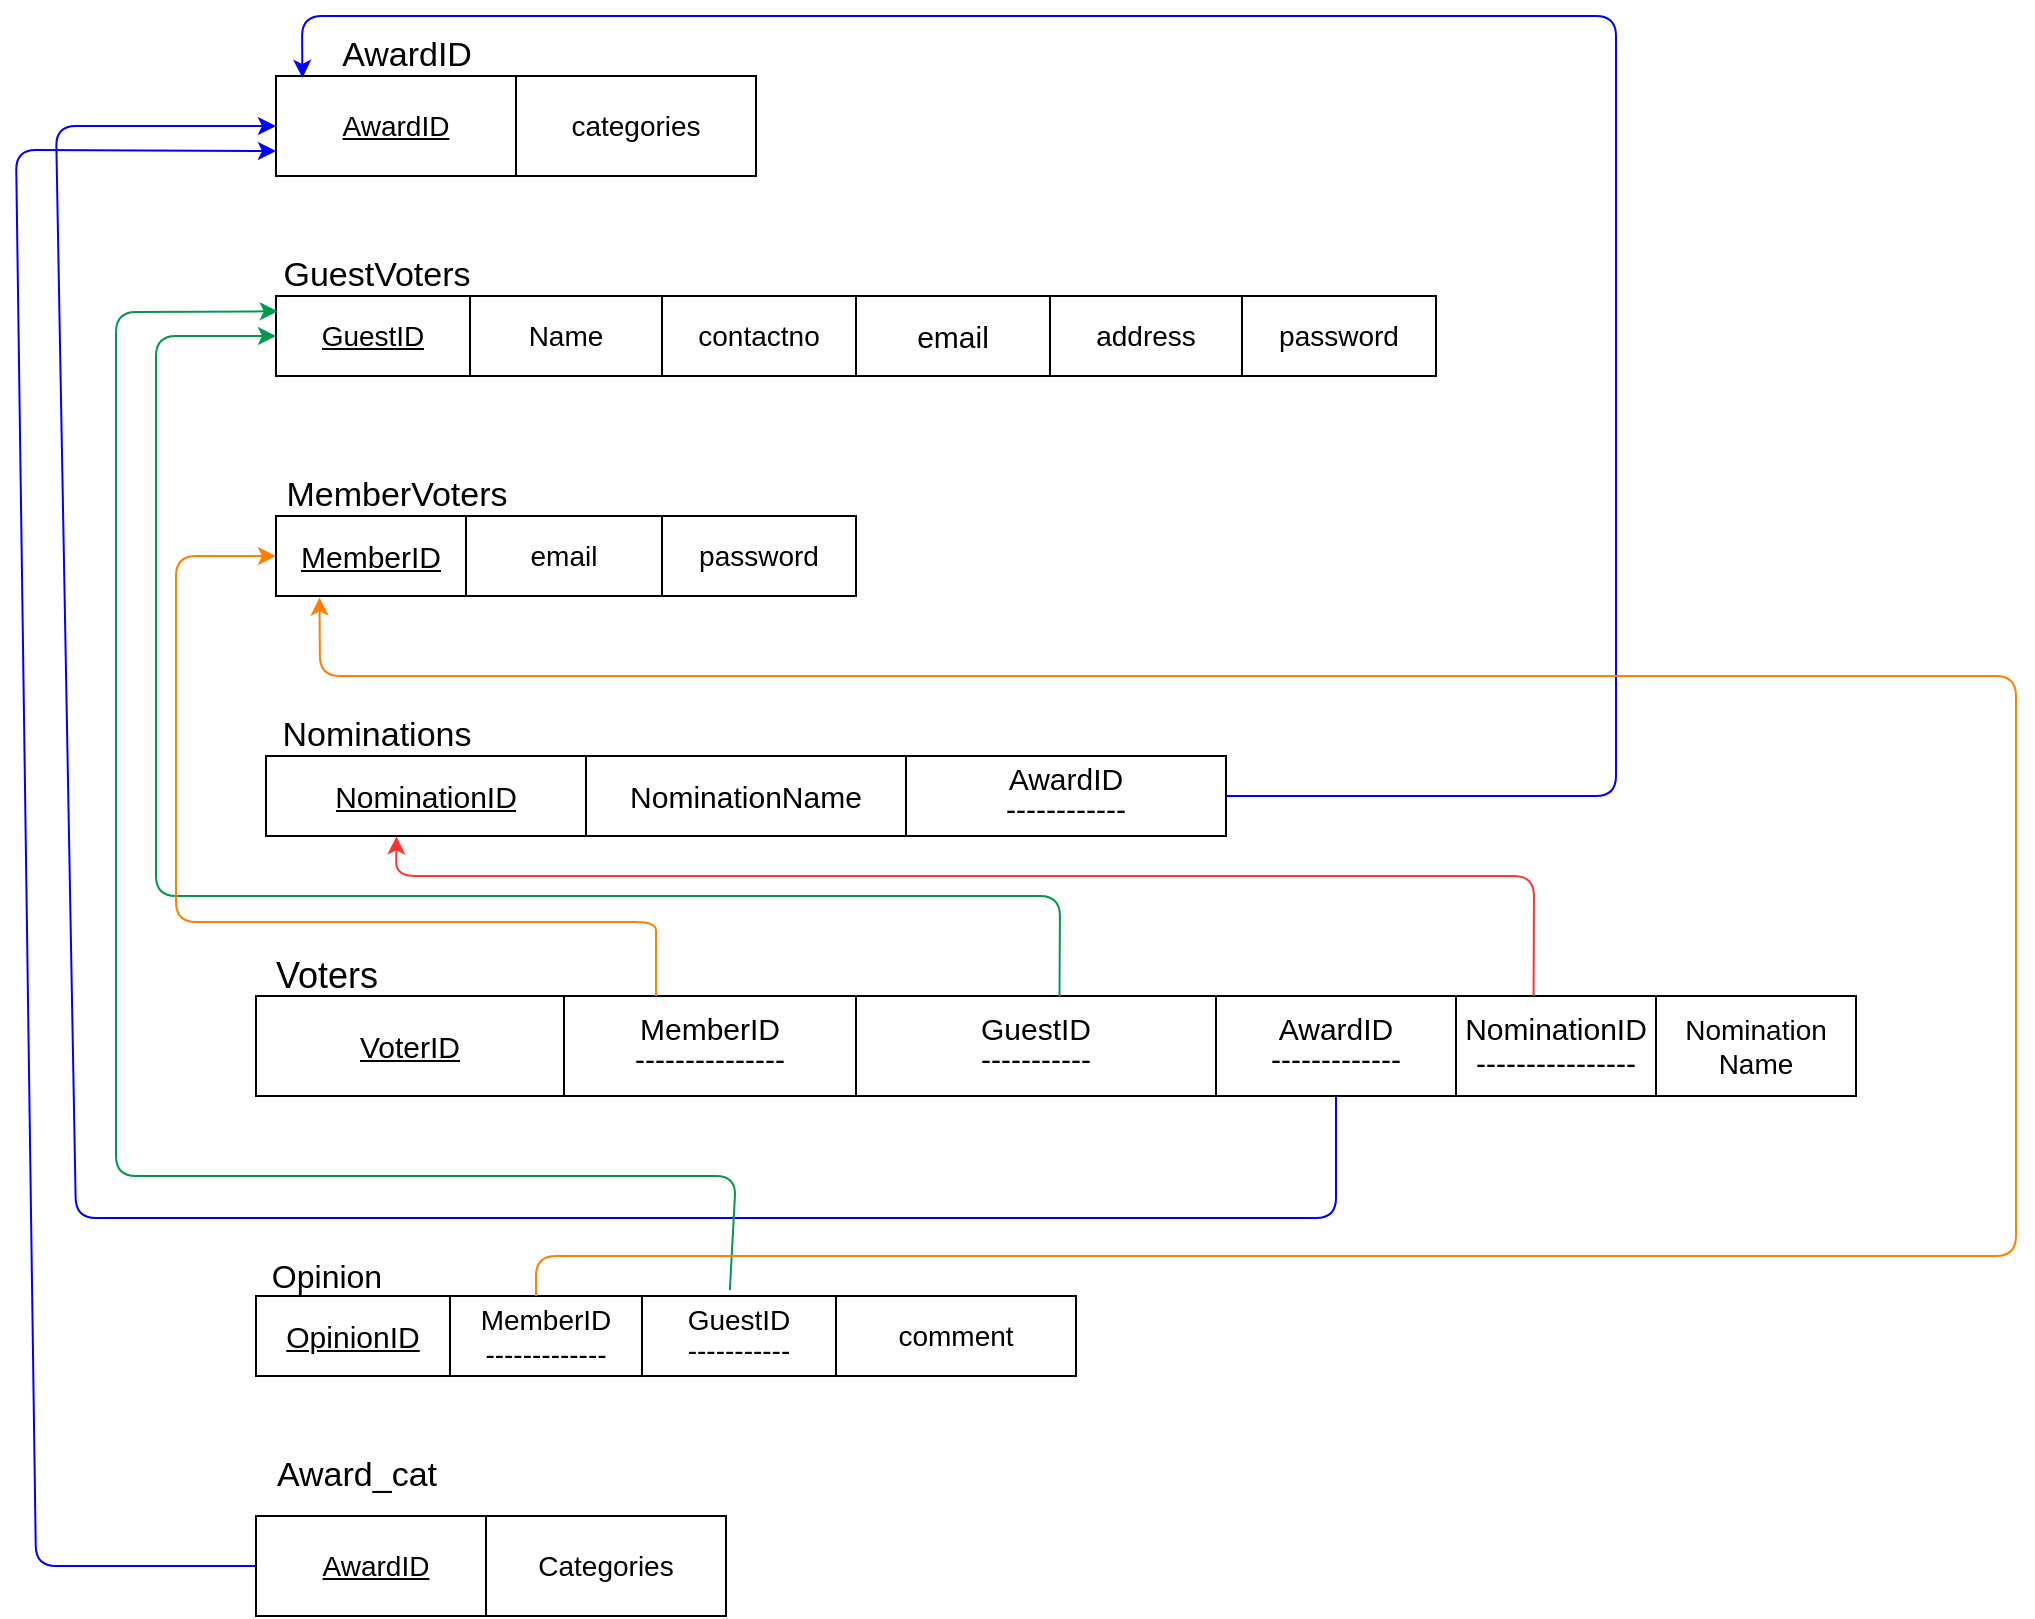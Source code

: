 <mxfile version="13.8.1" type="device"><diagram id="6B9UT_MYd45Kxriq6P6Q" name="Page-1"><mxGraphModel dx="1221" dy="682" grid="1" gridSize="10" guides="1" tooltips="1" connect="1" arrows="1" fold="1" page="1" pageScale="1" pageWidth="850" pageHeight="1400" math="0" shadow="0"><root><mxCell id="0"/><mxCell id="1" parent="0"/><mxCell id="5yP7FEamNTrNQvqEYNR6-14" value="&lt;font style=&quot;font-size: 18px&quot;&gt;Voters&lt;/font&gt;" style="text;html=1;align=center;verticalAlign=middle;resizable=0;points=[];autosize=1;" parent="1" vertex="1"><mxGeometry x="160" y="490" width="70" height="20" as="geometry"/></mxCell><mxCell id="5yP7FEamNTrNQvqEYNR6-30" value="&lt;font style=&quot;font-size: 15px ; line-height: 0%&quot;&gt;AwardID&lt;br&gt;-------------&lt;br&gt;&lt;/font&gt;" style="rounded=0;whiteSpace=wrap;html=1;" parent="1" vertex="1"><mxGeometry x="640" y="510" width="120" height="50" as="geometry"/></mxCell><mxCell id="5yP7FEamNTrNQvqEYNR6-35" value="&lt;font style=&quot;font-size: 15px ; line-height: 0%&quot;&gt;NominationID&lt;br&gt;----------------&lt;/font&gt;" style="whiteSpace=wrap;html=1;align=center;fontSize=14;" parent="1" vertex="1"><mxGeometry x="760" y="510" width="100" height="50" as="geometry"/></mxCell><mxCell id="5yP7FEamNTrNQvqEYNR6-36" value="Nomination Name" style="whiteSpace=wrap;html=1;align=center;fontSize=14;" parent="1" vertex="1"><mxGeometry x="860" y="510" width="100" height="50" as="geometry"/></mxCell><mxCell id="5yP7FEamNTrNQvqEYNR6-55" value="&lt;font style=&quot;font-size: 17px&quot;&gt;Nominations&lt;/font&gt;" style="text;html=1;align=center;verticalAlign=middle;resizable=0;points=[];autosize=1;fontSize=14;" parent="1" vertex="1"><mxGeometry x="165" y="370" width="110" height="20" as="geometry"/></mxCell><mxCell id="5yP7FEamNTrNQvqEYNR6-73" value="&lt;u&gt;AwardID&lt;/u&gt;" style="rounded=0;whiteSpace=wrap;html=1;fontSize=14;" parent="1" vertex="1"><mxGeometry x="170" y="50" width="120" height="50" as="geometry"/></mxCell><mxCell id="5yP7FEamNTrNQvqEYNR6-74" value="categories" style="rounded=0;whiteSpace=wrap;html=1;fontSize=14;" parent="1" vertex="1"><mxGeometry x="290" y="50" width="120" height="50" as="geometry"/></mxCell><mxCell id="5yP7FEamNTrNQvqEYNR6-75" value="&lt;font style=&quot;font-size: 17px&quot;&gt;AwardID&lt;/font&gt;" style="text;html=1;align=center;verticalAlign=middle;resizable=0;points=[];autosize=1;fontSize=14;" parent="1" vertex="1"><mxGeometry x="195" y="30" width="80" height="20" as="geometry"/></mxCell><mxCell id="5yP7FEamNTrNQvqEYNR6-100" value="&lt;font style=&quot;font-size: 17px&quot;&gt;GuestVoters&lt;/font&gt;" style="text;html=1;align=center;verticalAlign=middle;resizable=0;points=[];autosize=1;fontSize=14;" parent="1" vertex="1"><mxGeometry x="165" y="140" width="110" height="20" as="geometry"/></mxCell><mxCell id="5yP7FEamNTrNQvqEYNR6-78" value="" style="shape=table;html=1;whiteSpace=wrap;startSize=0;container=1;collapsible=0;childLayout=tableLayout;fontSize=14;" parent="1" vertex="1"><mxGeometry x="170" y="160" width="290" height="40" as="geometry"/></mxCell><mxCell id="5yP7FEamNTrNQvqEYNR6-79" value="" style="shape=partialRectangle;html=1;whiteSpace=wrap;collapsible=0;dropTarget=0;pointerEvents=0;fillColor=none;top=0;left=0;bottom=0;right=0;points=[[0,0.5],[1,0.5]];portConstraint=eastwest;" parent="5yP7FEamNTrNQvqEYNR6-78" vertex="1"><mxGeometry width="290" height="40" as="geometry"/></mxCell><mxCell id="5yP7FEamNTrNQvqEYNR6-80" value="&lt;u&gt;&lt;font style=&quot;font-size: 14px&quot;&gt;GuestID&lt;/font&gt;&lt;/u&gt;" style="shape=partialRectangle;html=1;whiteSpace=wrap;connectable=0;fillColor=none;top=0;left=0;bottom=0;right=0;overflow=hidden;" parent="5yP7FEamNTrNQvqEYNR6-79" vertex="1"><mxGeometry width="97" height="40" as="geometry"/></mxCell><mxCell id="5yP7FEamNTrNQvqEYNR6-81" value="&lt;font style=&quot;font-size: 14px&quot;&gt;Name&lt;/font&gt;" style="shape=partialRectangle;html=1;whiteSpace=wrap;connectable=0;fillColor=none;top=0;left=0;bottom=0;right=0;overflow=hidden;" parent="5yP7FEamNTrNQvqEYNR6-79" vertex="1"><mxGeometry x="97" width="96" height="40" as="geometry"/></mxCell><mxCell id="5yP7FEamNTrNQvqEYNR6-82" value="&lt;font style=&quot;font-size: 14px&quot;&gt;contactno&lt;/font&gt;" style="shape=partialRectangle;html=1;whiteSpace=wrap;connectable=0;fillColor=none;top=0;left=0;bottom=0;right=0;overflow=hidden;" parent="5yP7FEamNTrNQvqEYNR6-79" vertex="1"><mxGeometry x="193" width="97" height="40" as="geometry"/></mxCell><mxCell id="5yP7FEamNTrNQvqEYNR6-95" value="" style="shape=table;html=1;whiteSpace=wrap;startSize=0;container=1;collapsible=0;childLayout=tableLayout;fontSize=14;" parent="1" vertex="1"><mxGeometry x="460" y="160" width="290" height="40" as="geometry"/></mxCell><mxCell id="5yP7FEamNTrNQvqEYNR6-96" value="" style="shape=partialRectangle;html=1;whiteSpace=wrap;collapsible=0;dropTarget=0;pointerEvents=0;fillColor=none;top=0;left=0;bottom=0;right=0;points=[[0,0.5],[1,0.5]];portConstraint=eastwest;" parent="5yP7FEamNTrNQvqEYNR6-95" vertex="1"><mxGeometry width="290" height="40" as="geometry"/></mxCell><mxCell id="5yP7FEamNTrNQvqEYNR6-97" value="&lt;font style=&quot;font-size: 15px&quot;&gt;email&lt;/font&gt;" style="shape=partialRectangle;html=1;whiteSpace=wrap;connectable=0;fillColor=none;top=0;left=0;bottom=0;right=0;overflow=hidden;" parent="5yP7FEamNTrNQvqEYNR6-96" vertex="1"><mxGeometry width="97" height="40" as="geometry"/></mxCell><mxCell id="5yP7FEamNTrNQvqEYNR6-98" value="&lt;font style=&quot;font-size: 14px&quot;&gt;address&lt;/font&gt;" style="shape=partialRectangle;html=1;whiteSpace=wrap;connectable=0;fillColor=none;top=0;left=0;bottom=0;right=0;overflow=hidden;" parent="5yP7FEamNTrNQvqEYNR6-96" vertex="1"><mxGeometry x="97" width="96" height="40" as="geometry"/></mxCell><mxCell id="5yP7FEamNTrNQvqEYNR6-99" value="&lt;font style=&quot;font-size: 14px&quot;&gt;password&lt;/font&gt;" style="shape=partialRectangle;html=1;whiteSpace=wrap;connectable=0;fillColor=none;top=0;left=0;bottom=0;right=0;overflow=hidden;" parent="5yP7FEamNTrNQvqEYNR6-96" vertex="1"><mxGeometry x="193" width="97" height="40" as="geometry"/></mxCell><mxCell id="5yP7FEamNTrNQvqEYNR6-112" value="&lt;span style=&quot;font-size: 17px&quot;&gt;MemberVoters&lt;/span&gt;" style="text;html=1;align=center;verticalAlign=middle;resizable=0;points=[];autosize=1;fontSize=14;" parent="1" vertex="1"><mxGeometry x="165" y="250" width="130" height="20" as="geometry"/></mxCell><mxCell id="5yP7FEamNTrNQvqEYNR6-113" value="comment" style="rounded=0;whiteSpace=wrap;html=1;fontSize=14;" parent="1" vertex="1"><mxGeometry x="450" y="660" width="120" height="40" as="geometry"/></mxCell><mxCell id="5yP7FEamNTrNQvqEYNR6-114" value="&lt;font style=&quot;font-size: 16px&quot;&gt;Opinion&lt;/font&gt;" style="text;html=1;align=center;verticalAlign=middle;resizable=0;points=[];autosize=1;fontSize=14;" parent="1" vertex="1"><mxGeometry x="160" y="640" width="70" height="20" as="geometry"/></mxCell><mxCell id="5yP7FEamNTrNQvqEYNR6-128" value="&lt;font style=&quot;font-size: 17px&quot;&gt;Award_cat&lt;/font&gt;" style="text;html=1;align=center;verticalAlign=middle;resizable=0;points=[];autosize=1;fontSize=14;" parent="1" vertex="1"><mxGeometry x="160" y="740" width="100" height="20" as="geometry"/></mxCell><mxCell id="5yP7FEamNTrNQvqEYNR6-129" value="&lt;u&gt;AwardID&lt;/u&gt;&lt;br&gt;" style="rounded=0;whiteSpace=wrap;html=1;fontSize=14;" parent="1" vertex="1"><mxGeometry x="160" y="770" width="120" height="50" as="geometry"/></mxCell><mxCell id="5yP7FEamNTrNQvqEYNR6-130" value="Categories" style="rounded=0;whiteSpace=wrap;html=1;fontSize=14;" parent="1" vertex="1"><mxGeometry x="275" y="770" width="120" height="50" as="geometry"/></mxCell><mxCell id="5yP7FEamNTrNQvqEYNR6-133" value="" style="endArrow=classic;html=1;labelBackgroundColor=#70FFDE;fontSize=14;exitX=0;exitY=0.5;exitDx=0;exitDy=0;strokeColor=#0000FF;entryX=0;entryY=0.75;entryDx=0;entryDy=0;" parent="1" source="5yP7FEamNTrNQvqEYNR6-129" target="5yP7FEamNTrNQvqEYNR6-73" edge="1"><mxGeometry width="50" height="50" relative="1" as="geometry"><mxPoint x="585.04" y="450.56" as="sourcePoint"/><mxPoint x="160" y="90" as="targetPoint"/><Array as="points"><mxPoint x="50" y="795"/><mxPoint x="40" y="87"/></Array></mxGeometry></mxCell><mxCell id="5yP7FEamNTrNQvqEYNR6-102" value="" style="shape=table;html=1;whiteSpace=wrap;startSize=0;container=1;collapsible=0;childLayout=tableLayout;fontSize=14;" parent="1" vertex="1"><mxGeometry x="170" y="270" width="290" height="40" as="geometry"/></mxCell><mxCell id="5yP7FEamNTrNQvqEYNR6-103" value="" style="shape=partialRectangle;html=1;whiteSpace=wrap;collapsible=0;dropTarget=0;pointerEvents=0;fillColor=none;top=0;left=0;bottom=0;right=0;points=[[0,0.5],[1,0.5]];portConstraint=eastwest;" parent="5yP7FEamNTrNQvqEYNR6-102" vertex="1"><mxGeometry width="290" height="40" as="geometry"/></mxCell><mxCell id="5yP7FEamNTrNQvqEYNR6-104" value="&lt;font style=&quot;font-size: 15px&quot;&gt;&lt;u&gt;MemberID&lt;/u&gt;&lt;/font&gt;" style="shape=partialRectangle;html=1;whiteSpace=wrap;connectable=0;fillColor=none;top=0;left=0;bottom=0;right=0;overflow=hidden;" parent="5yP7FEamNTrNQvqEYNR6-103" vertex="1"><mxGeometry width="95" height="40" as="geometry"/></mxCell><mxCell id="5yP7FEamNTrNQvqEYNR6-105" value="&lt;font style=&quot;font-size: 14px&quot;&gt;email&lt;/font&gt;" style="shape=partialRectangle;html=1;whiteSpace=wrap;connectable=0;fillColor=none;top=0;left=0;bottom=0;right=0;overflow=hidden;" parent="5yP7FEamNTrNQvqEYNR6-103" vertex="1"><mxGeometry x="95" width="98" height="40" as="geometry"/></mxCell><mxCell id="5yP7FEamNTrNQvqEYNR6-106" value="&lt;font style=&quot;font-size: 14px&quot;&gt;password&lt;/font&gt;" style="shape=partialRectangle;html=1;whiteSpace=wrap;connectable=0;fillColor=none;top=0;left=0;bottom=0;right=0;overflow=hidden;" parent="5yP7FEamNTrNQvqEYNR6-103" vertex="1"><mxGeometry x="193" width="97" height="40" as="geometry"/></mxCell><mxCell id="5yP7FEamNTrNQvqEYNR6-37" value="" style="shape=table;html=1;whiteSpace=wrap;startSize=0;container=1;collapsible=0;childLayout=tableLayout;fontSize=14;" parent="1" vertex="1"><mxGeometry x="165" y="390" width="480" height="40" as="geometry"/></mxCell><mxCell id="5yP7FEamNTrNQvqEYNR6-42" value="" style="shape=partialRectangle;html=1;whiteSpace=wrap;collapsible=0;dropTarget=0;pointerEvents=0;fillColor=none;top=0;left=0;bottom=0;right=0;points=[[0,0.5],[1,0.5]];portConstraint=eastwest;" parent="5yP7FEamNTrNQvqEYNR6-37" vertex="1"><mxGeometry width="480" height="40" as="geometry"/></mxCell><mxCell id="5yP7FEamNTrNQvqEYNR6-43" value="&lt;font style=&quot;font-size: 15px&quot;&gt;&lt;u&gt;NominationID&lt;/u&gt;&lt;/font&gt;" style="shape=partialRectangle;html=1;whiteSpace=wrap;connectable=0;fillColor=none;top=0;left=0;bottom=0;right=0;overflow=hidden;" parent="5yP7FEamNTrNQvqEYNR6-42" vertex="1"><mxGeometry width="160" height="40" as="geometry"/></mxCell><mxCell id="5yP7FEamNTrNQvqEYNR6-44" value="&lt;font style=&quot;font-size: 15px&quot;&gt;NominationName&lt;/font&gt;" style="shape=partialRectangle;html=1;whiteSpace=wrap;connectable=0;fillColor=none;top=0;left=0;bottom=0;right=0;overflow=hidden;" parent="5yP7FEamNTrNQvqEYNR6-42" vertex="1"><mxGeometry x="160" width="160" height="40" as="geometry"/></mxCell><mxCell id="5yP7FEamNTrNQvqEYNR6-45" value="&lt;font style=&quot;font-size: 15px ; line-height: 30%&quot;&gt;AwardID&lt;br&gt;------------&lt;br&gt;&lt;/font&gt;" style="shape=partialRectangle;html=1;whiteSpace=wrap;connectable=0;fillColor=none;top=0;left=0;bottom=0;right=0;overflow=hidden;" parent="5yP7FEamNTrNQvqEYNR6-42" vertex="1"><mxGeometry x="320" width="160" height="40" as="geometry"/></mxCell><mxCell id="5yP7FEamNTrNQvqEYNR6-1" value="" style="shape=table;html=1;whiteSpace=wrap;startSize=0;container=1;collapsible=0;childLayout=tableLayout;fontStyle=4;verticalAlign=middle;fontSize=14;" parent="1" vertex="1"><mxGeometry x="160" y="510" width="480" height="50" as="geometry"/></mxCell><mxCell id="5yP7FEamNTrNQvqEYNR6-2" value="" style="shape=partialRectangle;html=1;whiteSpace=wrap;collapsible=0;dropTarget=0;pointerEvents=0;fillColor=none;top=0;left=0;bottom=0;right=0;points=[[0,0.5],[1,0.5]];portConstraint=eastwest;" parent="5yP7FEamNTrNQvqEYNR6-1" vertex="1"><mxGeometry width="480" height="50" as="geometry"/></mxCell><mxCell id="5yP7FEamNTrNQvqEYNR6-3" value="&lt;u&gt;&lt;font style=&quot;font-size: 15px&quot;&gt;VoterID&lt;/font&gt;&lt;/u&gt;" style="shape=partialRectangle;html=1;whiteSpace=wrap;connectable=0;fillColor=none;top=0;left=0;bottom=0;right=0;overflow=hidden;" parent="5yP7FEamNTrNQvqEYNR6-2" vertex="1"><mxGeometry width="154" height="50" as="geometry"/></mxCell><mxCell id="5yP7FEamNTrNQvqEYNR6-4" value="&lt;font style=&quot;font-size: 15px ; line-height: 30%&quot;&gt;MemberID&lt;br&gt;---------------&lt;br&gt;&lt;/font&gt;" style="shape=partialRectangle;html=1;whiteSpace=wrap;connectable=0;fillColor=none;top=0;left=0;bottom=0;right=0;overflow=hidden;" parent="5yP7FEamNTrNQvqEYNR6-2" vertex="1"><mxGeometry x="154" width="146" height="50" as="geometry"/></mxCell><mxCell id="5yP7FEamNTrNQvqEYNR6-5" value="&lt;font style=&quot;font-size: 15px ; line-height: 20%&quot;&gt;GuestID&lt;br&gt;-----------&lt;/font&gt;" style="shape=partialRectangle;html=1;whiteSpace=wrap;connectable=0;fillColor=none;top=0;left=0;bottom=0;right=0;overflow=hidden;" parent="5yP7FEamNTrNQvqEYNR6-2" vertex="1"><mxGeometry x="300" width="180" height="50" as="geometry"/></mxCell><mxCell id="5yP7FEamNTrNQvqEYNR6-107" value="" style="shape=table;html=1;whiteSpace=wrap;startSize=0;container=1;collapsible=0;childLayout=tableLayout;fontSize=14;" parent="1" vertex="1"><mxGeometry x="160" y="660" width="290" height="40" as="geometry"/></mxCell><mxCell id="5yP7FEamNTrNQvqEYNR6-108" value="" style="shape=partialRectangle;html=1;whiteSpace=wrap;collapsible=0;dropTarget=0;pointerEvents=0;fillColor=none;top=0;left=0;bottom=0;right=0;points=[[0,0.5],[1,0.5]];portConstraint=eastwest;" parent="5yP7FEamNTrNQvqEYNR6-107" vertex="1"><mxGeometry width="290" height="40" as="geometry"/></mxCell><mxCell id="5yP7FEamNTrNQvqEYNR6-109" value="&lt;font style=&quot;font-size: 15px&quot;&gt;&lt;u&gt;OpinionID&lt;/u&gt;&lt;/font&gt;" style="shape=partialRectangle;html=1;whiteSpace=wrap;connectable=0;fillColor=none;top=0;left=0;bottom=0;right=0;overflow=hidden;" parent="5yP7FEamNTrNQvqEYNR6-108" vertex="1"><mxGeometry width="97" height="40" as="geometry"/></mxCell><mxCell id="5yP7FEamNTrNQvqEYNR6-110" value="&lt;font style=&quot;font-size: 14px&quot;&gt;MemberID&lt;br&gt;-------------&lt;br&gt;&lt;/font&gt;" style="shape=partialRectangle;html=1;whiteSpace=wrap;connectable=0;fillColor=none;top=0;left=0;bottom=0;right=0;overflow=hidden;" parent="5yP7FEamNTrNQvqEYNR6-108" vertex="1"><mxGeometry x="97" width="96" height="40" as="geometry"/></mxCell><mxCell id="5yP7FEamNTrNQvqEYNR6-111" value="&lt;span style=&quot;font-size: 14px ; line-height: 0%&quot;&gt;GuestID&lt;br&gt;-----------&lt;br&gt;&lt;/span&gt;" style="shape=partialRectangle;html=1;whiteSpace=wrap;connectable=0;fillColor=none;top=0;left=0;bottom=0;right=0;overflow=hidden;" parent="5yP7FEamNTrNQvqEYNR6-108" vertex="1"><mxGeometry x="193" width="97" height="40" as="geometry"/></mxCell><mxCell id="h_OMdW22XkXVZMOhp6VC-3" value="" style="endArrow=classic;html=1;labelBackgroundColor=#70FFDE;fontSize=14;exitX=0.5;exitY=1;exitDx=0;exitDy=0;strokeColor=#0000FF;entryX=0;entryY=0.5;entryDx=0;entryDy=0;" edge="1" parent="1" source="5yP7FEamNTrNQvqEYNR6-30" target="5yP7FEamNTrNQvqEYNR6-73"><mxGeometry width="50" height="50" relative="1" as="geometry"><mxPoint x="860" y="670" as="sourcePoint"/><mxPoint x="70" y="40" as="targetPoint"/><Array as="points"><mxPoint x="700" y="621"/><mxPoint x="70" y="621"/><mxPoint x="60" y="75"/></Array></mxGeometry></mxCell><mxCell id="h_OMdW22XkXVZMOhp6VC-4" value="" style="endArrow=classic;html=1;labelBackgroundColor=#70FFDE;fontSize=14;strokeColor=#0000FF;exitX=1;exitY=0.5;exitDx=0;exitDy=0;entryX=0.11;entryY=0.019;entryDx=0;entryDy=0;entryPerimeter=0;" edge="1" parent="1" source="5yP7FEamNTrNQvqEYNR6-42" target="5yP7FEamNTrNQvqEYNR6-73"><mxGeometry width="50" height="50" relative="1" as="geometry"><mxPoint x="860" y="460" as="sourcePoint"/><mxPoint x="120" y="20" as="targetPoint"/><Array as="points"><mxPoint x="840" y="410"/><mxPoint x="840" y="20"/><mxPoint x="183" y="20"/></Array></mxGeometry></mxCell><mxCell id="h_OMdW22XkXVZMOhp6VC-5" value="" style="endArrow=classic;html=1;labelBackgroundColor=#70FFDE;fontSize=14;strokeColor=#00994D;exitX=0.817;exitY=-0.074;exitDx=0;exitDy=0;exitPerimeter=0;entryX=0.003;entryY=0.191;entryDx=0;entryDy=0;entryPerimeter=0;" edge="1" parent="1" source="5yP7FEamNTrNQvqEYNR6-108" target="5yP7FEamNTrNQvqEYNR6-79"><mxGeometry width="50" height="50" relative="1" as="geometry"><mxPoint x="460" y="610" as="sourcePoint"/><mxPoint x="90" y="140" as="targetPoint"/><Array as="points"><mxPoint x="400" y="600"/><mxPoint x="90" y="600"/><mxPoint x="90" y="168"/></Array></mxGeometry></mxCell><mxCell id="h_OMdW22XkXVZMOhp6VC-6" value="" style="endArrow=classic;html=1;labelBackgroundColor=#70FFDE;fontSize=14;exitX=0.837;exitY=0.005;exitDx=0;exitDy=0;exitPerimeter=0;strokeColor=#00994D;entryX=0;entryY=0.5;entryDx=0;entryDy=0;" edge="1" parent="1" source="5yP7FEamNTrNQvqEYNR6-2" target="5yP7FEamNTrNQvqEYNR6-79"><mxGeometry width="50" height="50" relative="1" as="geometry"><mxPoint x="910" y="471" as="sourcePoint"/><mxPoint x="120" y="140" as="targetPoint"/><Array as="points"><mxPoint x="562" y="460"/><mxPoint x="110" y="460"/><mxPoint x="110" y="180"/></Array></mxGeometry></mxCell><mxCell id="h_OMdW22XkXVZMOhp6VC-7" value="" style="endArrow=classic;html=1;labelBackgroundColor=#70FFDE;fontSize=14;strokeColor=#FF8000;entryX=0;entryY=0.5;entryDx=0;entryDy=0;" edge="1" parent="1" target="5yP7FEamNTrNQvqEYNR6-103"><mxGeometry width="50" height="50" relative="1" as="geometry"><mxPoint x="360" y="510" as="sourcePoint"/><mxPoint x="140" y="250" as="targetPoint"/><Array as="points"><mxPoint x="360" y="490"/><mxPoint x="360" y="473"/><mxPoint x="120" y="473"/><mxPoint x="120" y="290"/></Array></mxGeometry></mxCell><mxCell id="h_OMdW22XkXVZMOhp6VC-8" value="" style="endArrow=classic;html=1;labelBackgroundColor=#70FFDE;fontSize=14;strokeColor=#FF8000;entryX=0.075;entryY=1.018;entryDx=0;entryDy=0;entryPerimeter=0;" edge="1" parent="1" target="5yP7FEamNTrNQvqEYNR6-103"><mxGeometry width="50" height="50" relative="1" as="geometry"><mxPoint x="300" y="660" as="sourcePoint"/><mxPoint x="150" y="350" as="targetPoint"/><Array as="points"><mxPoint x="300" y="640"/><mxPoint x="1040" y="640"/><mxPoint x="1040" y="350"/><mxPoint x="192" y="350"/></Array></mxGeometry></mxCell><mxCell id="h_OMdW22XkXVZMOhp6VC-9" value="" style="endArrow=classic;html=1;fontSize=14;exitX=0.396;exitY=0.024;exitDx=0;exitDy=0;exitPerimeter=0;labelBackgroundColor=#70FFDE;fillColor=#fff2cc;strokeColor=#FF3333;entryX=0.136;entryY=1.006;entryDx=0;entryDy=0;entryPerimeter=0;" edge="1" parent="1" target="5yP7FEamNTrNQvqEYNR6-42"><mxGeometry width="50" height="50" relative="1" as="geometry"><mxPoint x="798.8" y="510" as="sourcePoint"/><mxPoint x="170" y="450" as="targetPoint"/><Array as="points"><mxPoint x="799" y="450"/><mxPoint x="230" y="450"/></Array></mxGeometry></mxCell></root></mxGraphModel></diagram></mxfile>